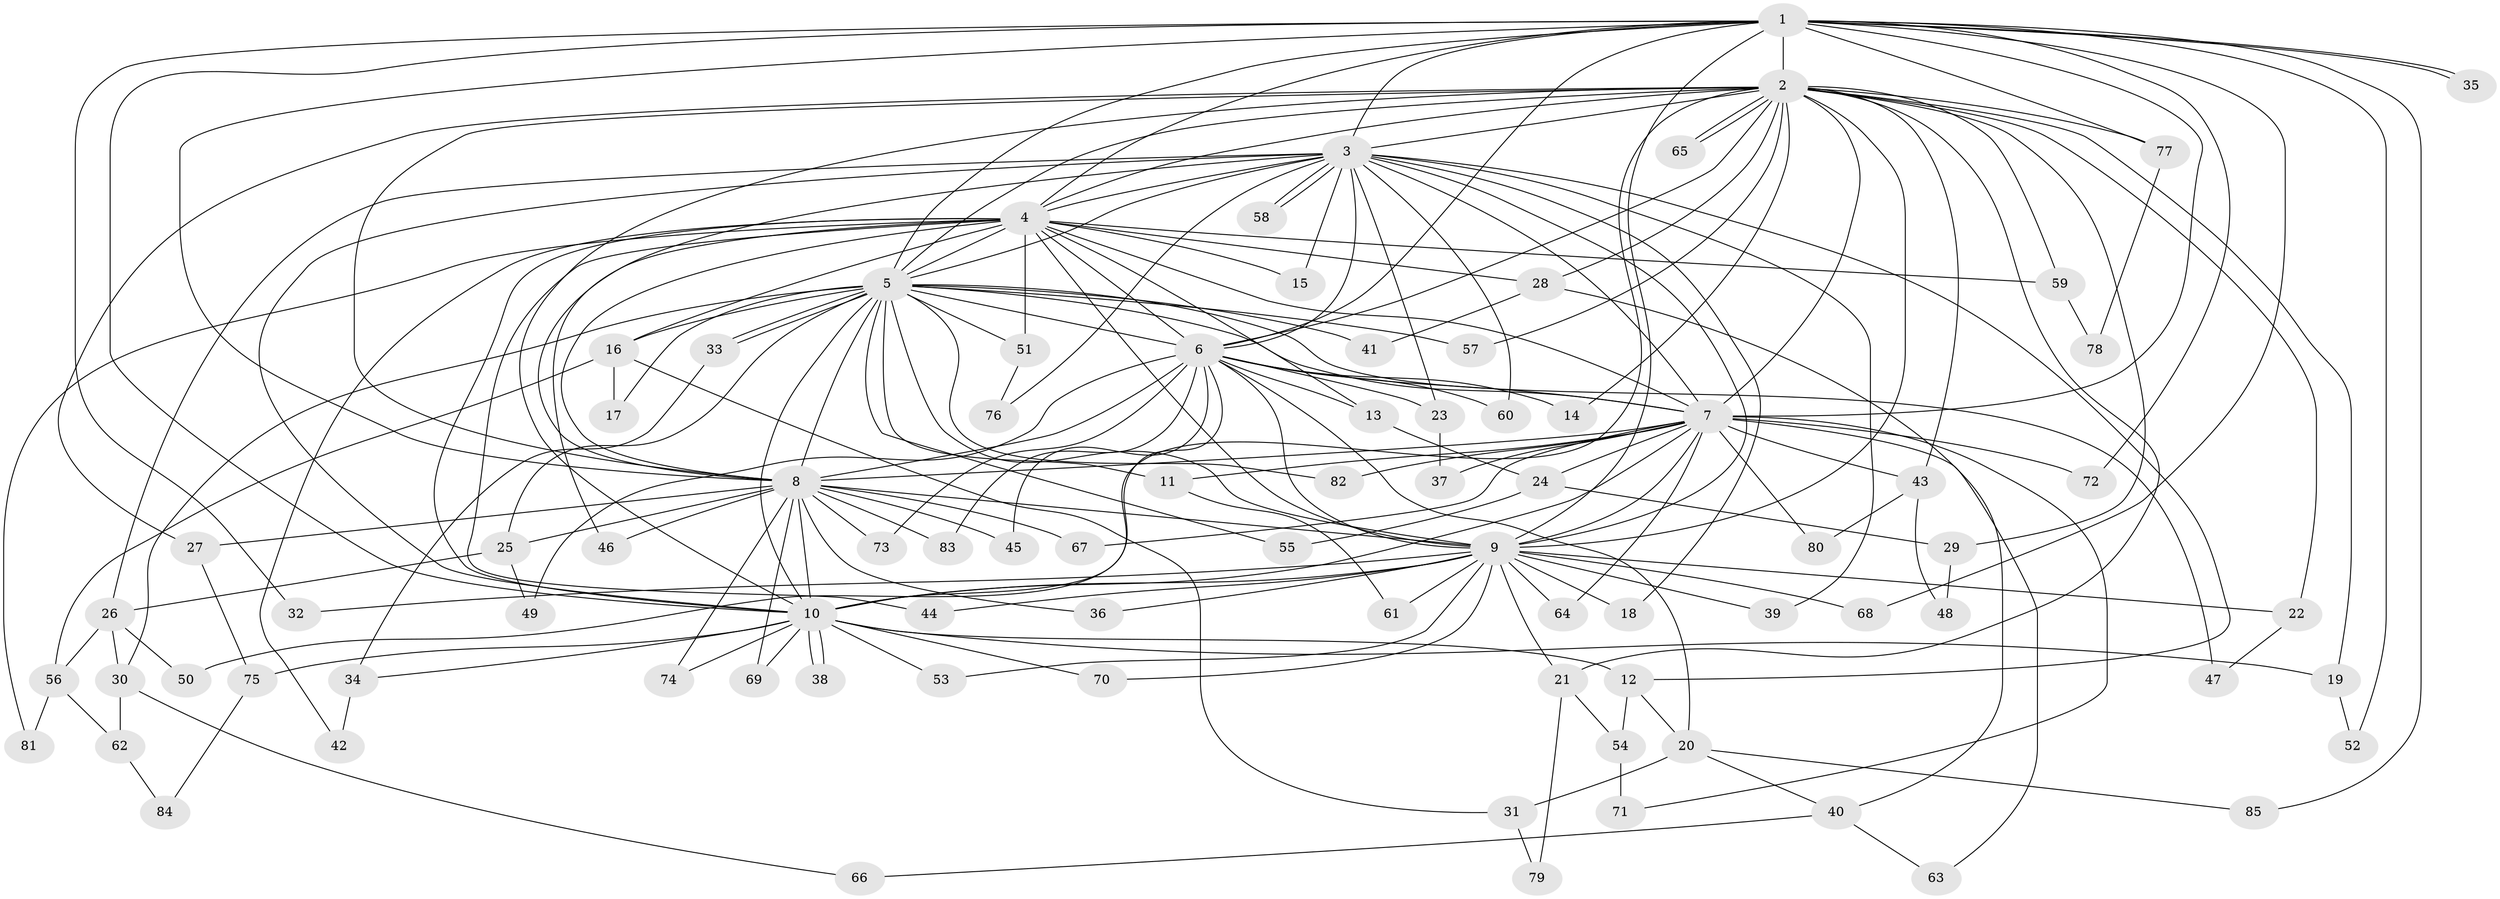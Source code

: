 // Generated by graph-tools (version 1.1) at 2025/35/03/09/25 02:35:12]
// undirected, 85 vertices, 195 edges
graph export_dot {
graph [start="1"]
  node [color=gray90,style=filled];
  1;
  2;
  3;
  4;
  5;
  6;
  7;
  8;
  9;
  10;
  11;
  12;
  13;
  14;
  15;
  16;
  17;
  18;
  19;
  20;
  21;
  22;
  23;
  24;
  25;
  26;
  27;
  28;
  29;
  30;
  31;
  32;
  33;
  34;
  35;
  36;
  37;
  38;
  39;
  40;
  41;
  42;
  43;
  44;
  45;
  46;
  47;
  48;
  49;
  50;
  51;
  52;
  53;
  54;
  55;
  56;
  57;
  58;
  59;
  60;
  61;
  62;
  63;
  64;
  65;
  66;
  67;
  68;
  69;
  70;
  71;
  72;
  73;
  74;
  75;
  76;
  77;
  78;
  79;
  80;
  81;
  82;
  83;
  84;
  85;
  1 -- 2;
  1 -- 3;
  1 -- 4;
  1 -- 5;
  1 -- 6;
  1 -- 7;
  1 -- 8;
  1 -- 9;
  1 -- 10;
  1 -- 32;
  1 -- 35;
  1 -- 35;
  1 -- 52;
  1 -- 68;
  1 -- 72;
  1 -- 77;
  1 -- 85;
  2 -- 3;
  2 -- 4;
  2 -- 5;
  2 -- 6;
  2 -- 7;
  2 -- 8;
  2 -- 9;
  2 -- 10;
  2 -- 14;
  2 -- 19;
  2 -- 21;
  2 -- 22;
  2 -- 27;
  2 -- 28;
  2 -- 29;
  2 -- 43;
  2 -- 50;
  2 -- 57;
  2 -- 59;
  2 -- 65;
  2 -- 65;
  2 -- 77;
  3 -- 4;
  3 -- 5;
  3 -- 6;
  3 -- 7;
  3 -- 8;
  3 -- 9;
  3 -- 10;
  3 -- 12;
  3 -- 15;
  3 -- 18;
  3 -- 23;
  3 -- 26;
  3 -- 39;
  3 -- 58;
  3 -- 58;
  3 -- 60;
  3 -- 76;
  4 -- 5;
  4 -- 6;
  4 -- 7;
  4 -- 8;
  4 -- 9;
  4 -- 10;
  4 -- 13;
  4 -- 15;
  4 -- 16;
  4 -- 28;
  4 -- 42;
  4 -- 44;
  4 -- 46;
  4 -- 51;
  4 -- 59;
  4 -- 81;
  5 -- 6;
  5 -- 7;
  5 -- 8;
  5 -- 9;
  5 -- 10;
  5 -- 11;
  5 -- 16;
  5 -- 17;
  5 -- 25;
  5 -- 30;
  5 -- 33;
  5 -- 33;
  5 -- 41;
  5 -- 47;
  5 -- 51;
  5 -- 55;
  5 -- 57;
  5 -- 82;
  6 -- 7;
  6 -- 8;
  6 -- 9;
  6 -- 10;
  6 -- 13;
  6 -- 14;
  6 -- 20;
  6 -- 23;
  6 -- 45;
  6 -- 49;
  6 -- 60;
  6 -- 73;
  6 -- 83;
  7 -- 8;
  7 -- 9;
  7 -- 10;
  7 -- 11;
  7 -- 24;
  7 -- 37;
  7 -- 43;
  7 -- 63;
  7 -- 64;
  7 -- 67;
  7 -- 71;
  7 -- 72;
  7 -- 80;
  7 -- 82;
  8 -- 9;
  8 -- 10;
  8 -- 25;
  8 -- 27;
  8 -- 36;
  8 -- 45;
  8 -- 46;
  8 -- 67;
  8 -- 69;
  8 -- 73;
  8 -- 74;
  8 -- 83;
  9 -- 10;
  9 -- 18;
  9 -- 21;
  9 -- 22;
  9 -- 32;
  9 -- 36;
  9 -- 39;
  9 -- 44;
  9 -- 53;
  9 -- 61;
  9 -- 64;
  9 -- 68;
  9 -- 70;
  10 -- 12;
  10 -- 19;
  10 -- 34;
  10 -- 38;
  10 -- 38;
  10 -- 53;
  10 -- 69;
  10 -- 70;
  10 -- 74;
  10 -- 75;
  11 -- 61;
  12 -- 20;
  12 -- 54;
  13 -- 24;
  16 -- 17;
  16 -- 31;
  16 -- 56;
  19 -- 52;
  20 -- 31;
  20 -- 40;
  20 -- 85;
  21 -- 54;
  21 -- 79;
  22 -- 47;
  23 -- 37;
  24 -- 29;
  24 -- 55;
  25 -- 26;
  25 -- 49;
  26 -- 30;
  26 -- 50;
  26 -- 56;
  27 -- 75;
  28 -- 40;
  28 -- 41;
  29 -- 48;
  30 -- 62;
  30 -- 66;
  31 -- 79;
  33 -- 34;
  34 -- 42;
  40 -- 63;
  40 -- 66;
  43 -- 48;
  43 -- 80;
  51 -- 76;
  54 -- 71;
  56 -- 62;
  56 -- 81;
  59 -- 78;
  62 -- 84;
  75 -- 84;
  77 -- 78;
}

